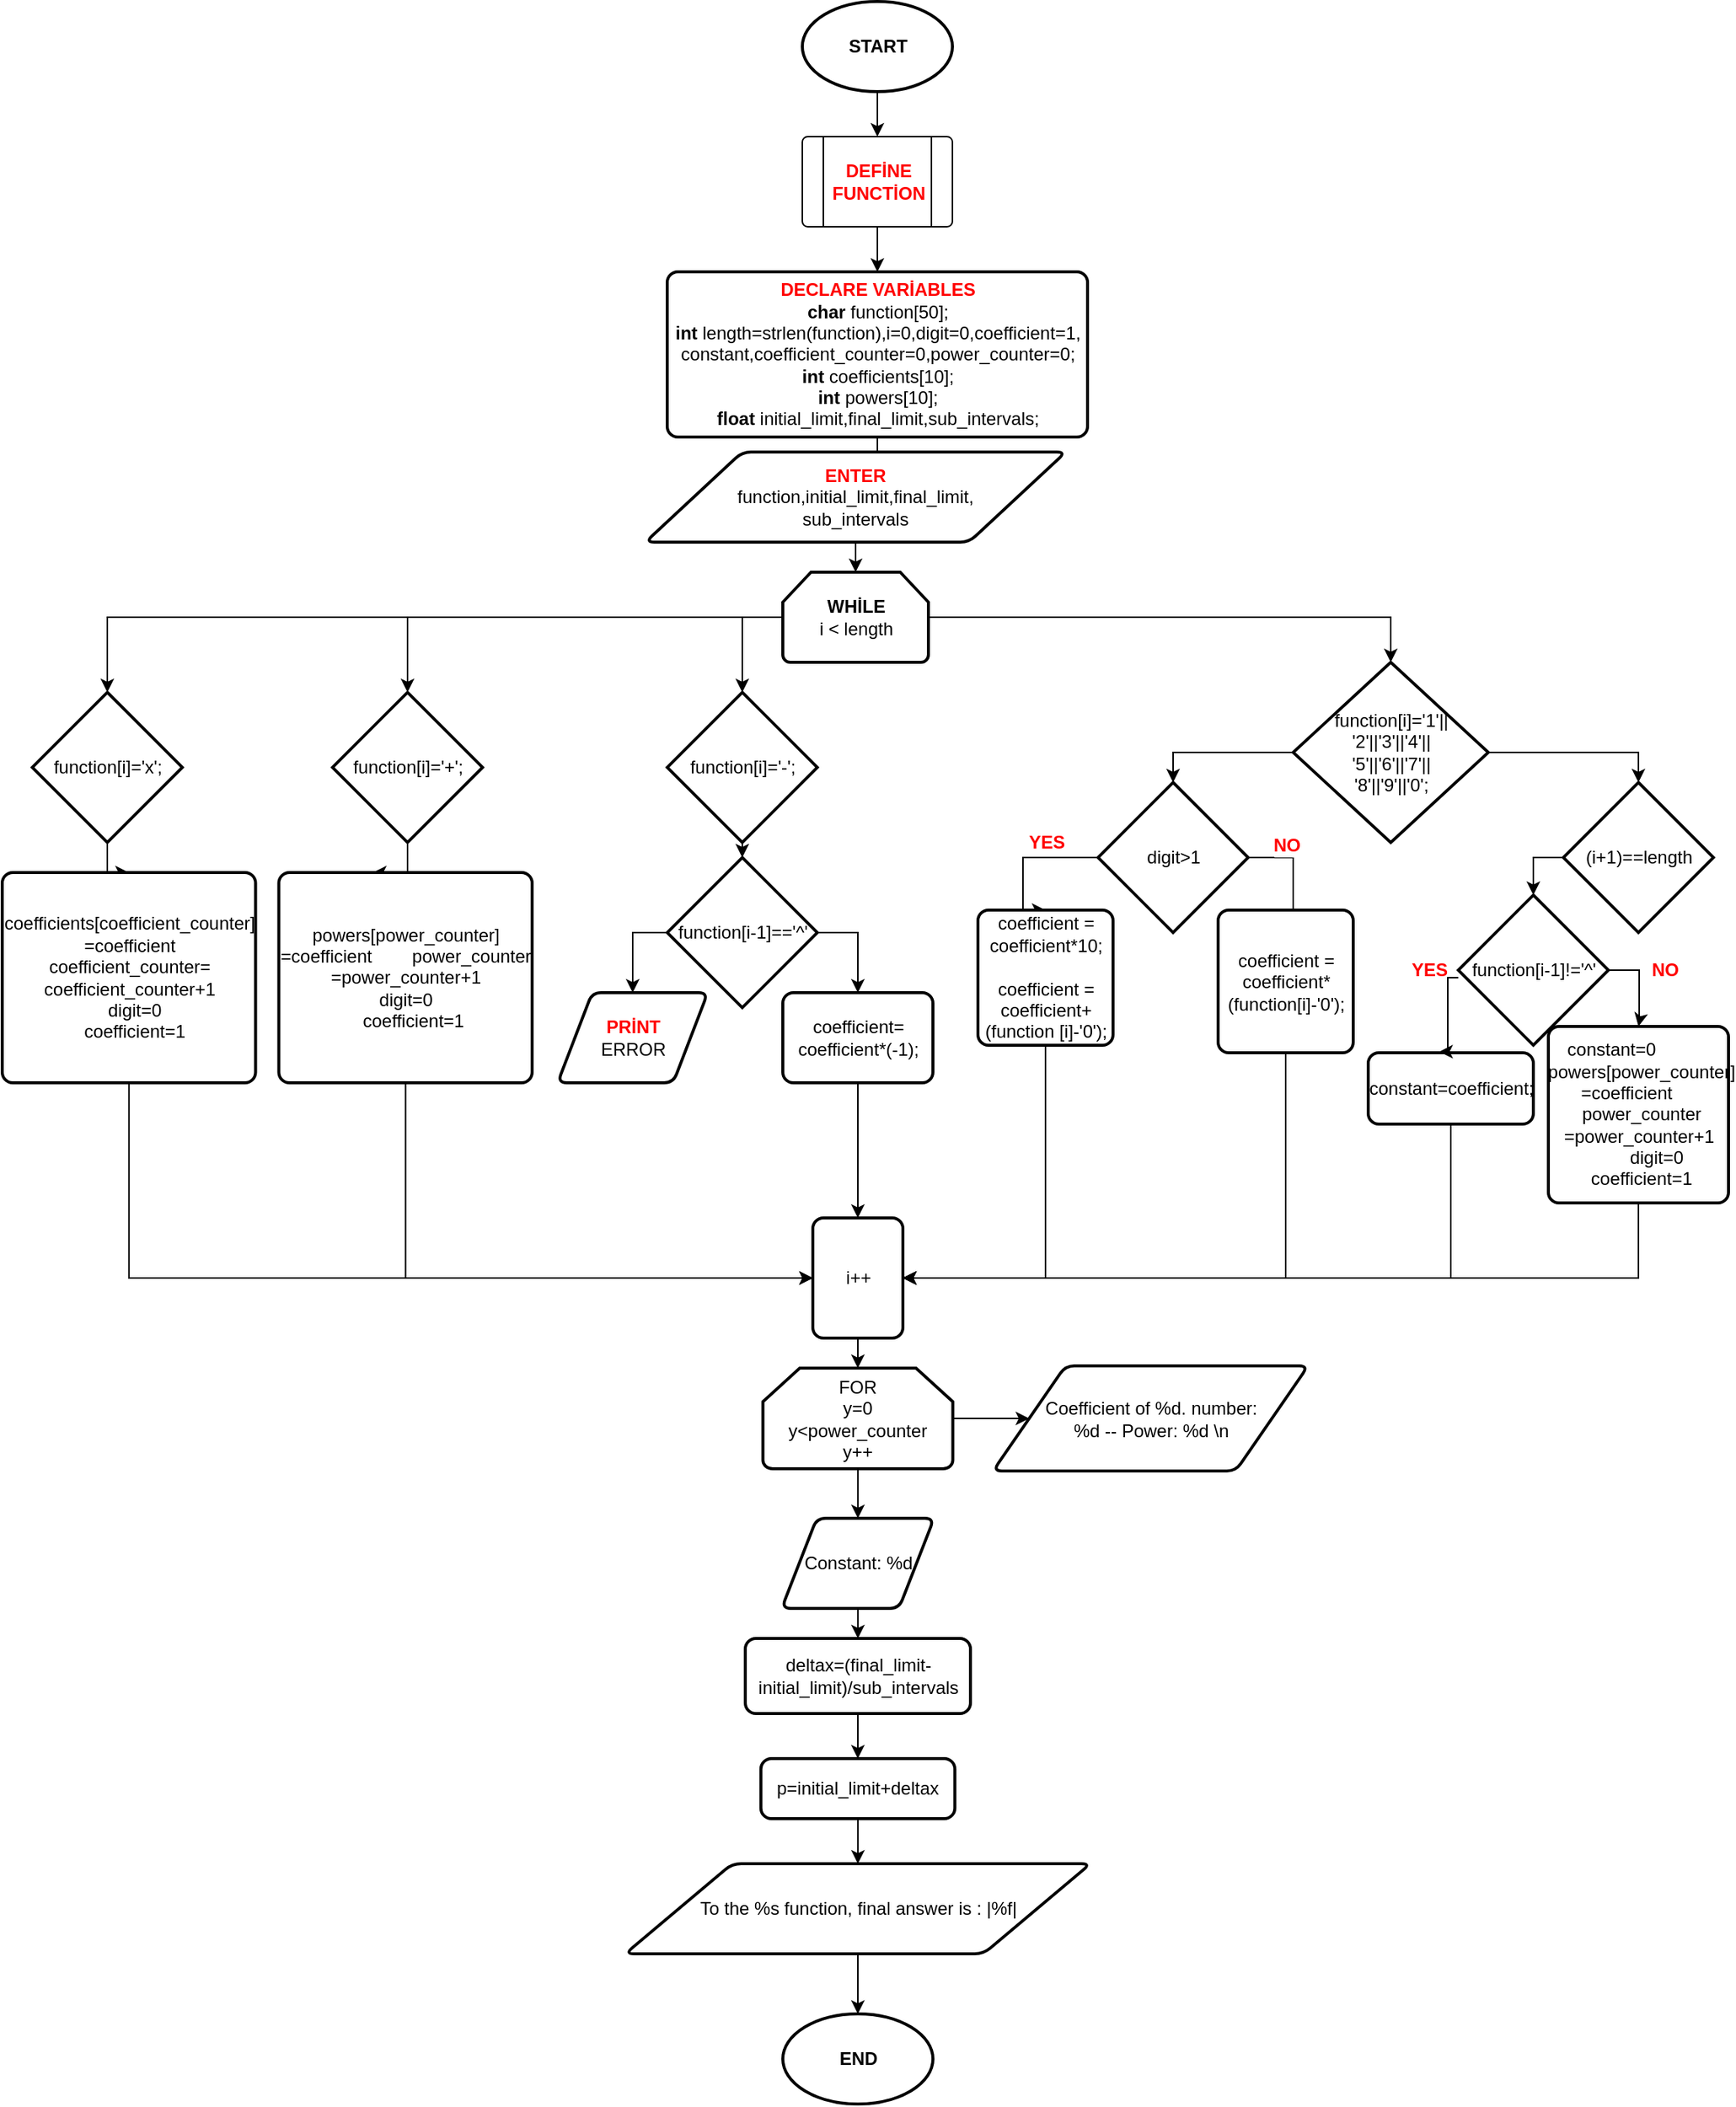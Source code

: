 <mxfile version="12.4.2" type="google" pages="1"><diagram id="L49gfI5dKnxnDVEnhMxV" name="Sayfa -1"><mxGraphModel dx="2595" dy="1370" grid="1" gridSize="10" guides="1" tooltips="1" connect="1" arrows="1" fold="1" page="1" pageScale="1" pageWidth="1169" pageHeight="827" math="0" shadow="0"><root><mxCell id="0"/><mxCell id="1" parent="0"/><mxCell id="feqKw786ALiGaNm_JcCw-10" value="" style="edgeStyle=orthogonalEdgeStyle;rounded=0;orthogonalLoop=1;jettySize=auto;html=1;entryX=0.5;entryY=0;entryDx=0;entryDy=0;" parent="1" source="feqKw786ALiGaNm_JcCw-1" target="K8TgQ_oXJftDr7LRpA85-45" edge="1"><mxGeometry relative="1" as="geometry"><mxPoint x="710" y="90" as="targetPoint"/><Array as="points"><mxPoint x="590" y="110"/></Array></mxGeometry></mxCell><mxCell id="feqKw786ALiGaNm_JcCw-1" value="&lt;b&gt;START&lt;/b&gt;" style="strokeWidth=2;html=1;shape=mxgraph.flowchart.start_1;whiteSpace=wrap;" parent="1" vertex="1"><mxGeometry x="540.5" y="20" width="100" height="60" as="geometry"/></mxCell><mxCell id="feqKw786ALiGaNm_JcCw-12" value="" style="edgeStyle=orthogonalEdgeStyle;rounded=0;orthogonalLoop=1;jettySize=auto;html=1;entryX=0.5;entryY=0;entryDx=0;entryDy=0;" parent="1" source="feqKw786ALiGaNm_JcCw-2" target="feqKw786ALiGaNm_JcCw-3" edge="1"><mxGeometry relative="1" as="geometry"><mxPoint x="357.5" y="250" as="targetPoint"/></mxGeometry></mxCell><mxCell id="feqKw786ALiGaNm_JcCw-2" value="&lt;b&gt;&lt;font color=&quot;#ff0000&quot;&gt;DECLARE VARİABLES&lt;/font&gt;&lt;br&gt;char &lt;/b&gt;function[50];&lt;br&gt;&lt;b&gt;int &lt;/b&gt;length=strlen(function),i=0,digit=0,coefficient=1,&lt;br&gt;constant,coefficient_counter=0,power_counter=0;&lt;br&gt;&lt;b&gt;int &lt;/b&gt;coefficients[10];&lt;br&gt;&lt;b&gt;int &lt;/b&gt;powers[10];&lt;br&gt;&lt;b&gt;float &lt;/b&gt;initial_limit,final_limit,sub_intervals;" style="rounded=1;whiteSpace=wrap;html=1;absoluteArcSize=1;arcSize=14;strokeWidth=2;" parent="1" vertex="1"><mxGeometry x="450.5" y="200" width="280" height="110" as="geometry"/></mxCell><mxCell id="feqKw786ALiGaNm_JcCw-14" value="" style="edgeStyle=orthogonalEdgeStyle;rounded=0;orthogonalLoop=1;jettySize=auto;html=1;" parent="1" source="feqKw786ALiGaNm_JcCw-3" target="feqKw786ALiGaNm_JcCw-5" edge="1"><mxGeometry relative="1" as="geometry"/></mxCell><mxCell id="feqKw786ALiGaNm_JcCw-3" value="&lt;font color=&quot;#ff0000&quot;&gt;&lt;b&gt;ENTER&lt;/b&gt;&lt;/font&gt;&lt;br&gt;function,initial_limit,final_limit,&lt;br&gt;sub_intervals" style="shape=parallelogram;html=1;strokeWidth=2;perimeter=parallelogramPerimeter;whiteSpace=wrap;rounded=1;arcSize=12;size=0.23;" parent="1" vertex="1"><mxGeometry x="436" y="320" width="280" height="60" as="geometry"/></mxCell><mxCell id="feqKw786ALiGaNm_JcCw-37" style="edgeStyle=orthogonalEdgeStyle;rounded=0;orthogonalLoop=1;jettySize=auto;html=1;entryX=0.5;entryY=0;entryDx=0;entryDy=0;entryPerimeter=0;" parent="1" source="feqKw786ALiGaNm_JcCw-5" target="feqKw786ALiGaNm_JcCw-16" edge="1"><mxGeometry relative="1" as="geometry"/></mxCell><mxCell id="feqKw786ALiGaNm_JcCw-38" style="edgeStyle=orthogonalEdgeStyle;rounded=0;orthogonalLoop=1;jettySize=auto;html=1;entryX=0.5;entryY=0;entryDx=0;entryDy=0;entryPerimeter=0;" parent="1" source="feqKw786ALiGaNm_JcCw-5" target="feqKw786ALiGaNm_JcCw-15" edge="1"><mxGeometry relative="1" as="geometry"/></mxCell><mxCell id="feqKw786ALiGaNm_JcCw-39" style="edgeStyle=orthogonalEdgeStyle;rounded=0;orthogonalLoop=1;jettySize=auto;html=1;entryX=0;entryY=0.5;entryDx=0;entryDy=0;entryPerimeter=0;" parent="1" source="feqKw786ALiGaNm_JcCw-5" target="feqKw786ALiGaNm_JcCw-17" edge="1"><mxGeometry relative="1" as="geometry"><mxPoint x="337.5" y="480" as="targetPoint"/></mxGeometry></mxCell><mxCell id="feqKw786ALiGaNm_JcCw-41" style="edgeStyle=orthogonalEdgeStyle;rounded=0;orthogonalLoop=1;jettySize=auto;html=1;entryX=0.5;entryY=0;entryDx=0;entryDy=0;entryPerimeter=0;" parent="1" source="feqKw786ALiGaNm_JcCw-5" target="feqKw786ALiGaNm_JcCw-18" edge="1"><mxGeometry relative="1" as="geometry"><mxPoint x="497.5" y="470" as="targetPoint"/><Array as="points"><mxPoint x="500.5" y="430"/></Array></mxGeometry></mxCell><mxCell id="feqKw786ALiGaNm_JcCw-5" value="&lt;b&gt;WHİLE&lt;/b&gt;&lt;br&gt;i &amp;lt; length" style="strokeWidth=2;html=1;shape=mxgraph.flowchart.loop_limit;whiteSpace=wrap;" parent="1" vertex="1"><mxGeometry x="527.5" y="400" width="97" height="60" as="geometry"/></mxCell><mxCell id="feqKw786ALiGaNm_JcCw-44" style="edgeStyle=orthogonalEdgeStyle;rounded=0;orthogonalLoop=1;jettySize=auto;html=1;entryX=0.5;entryY=0;entryDx=0;entryDy=0;" parent="1" source="feqKw786ALiGaNm_JcCw-15" target="feqKw786ALiGaNm_JcCw-42" edge="1"><mxGeometry relative="1" as="geometry"/></mxCell><mxCell id="feqKw786ALiGaNm_JcCw-15" value="&lt;span style=&quot;white-space: normal&quot;&gt;function[i]='x';&lt;/span&gt;" style="strokeWidth=2;html=1;shape=mxgraph.flowchart.decision;whiteSpace=wrap;" parent="1" vertex="1"><mxGeometry x="27.5" y="480" width="100" height="100" as="geometry"/></mxCell><mxCell id="feqKw786ALiGaNm_JcCw-76" style="edgeStyle=orthogonalEdgeStyle;rounded=0;orthogonalLoop=1;jettySize=auto;html=1;entryX=0.5;entryY=0;entryDx=0;entryDy=0;entryPerimeter=0;" parent="1" source="feqKw786ALiGaNm_JcCw-16" target="feqKw786ALiGaNm_JcCw-75" edge="1"><mxGeometry relative="1" as="geometry"/></mxCell><mxCell id="feqKw786ALiGaNm_JcCw-77" style="edgeStyle=orthogonalEdgeStyle;rounded=0;orthogonalLoop=1;jettySize=auto;html=1;entryX=0.5;entryY=0;entryDx=0;entryDy=0;entryPerimeter=0;" parent="1" source="feqKw786ALiGaNm_JcCw-16" target="feqKw786ALiGaNm_JcCw-74" edge="1"><mxGeometry relative="1" as="geometry"/></mxCell><mxCell id="feqKw786ALiGaNm_JcCw-16" value="&lt;span style=&quot;white-space: normal&quot;&gt;function[i]='1'||&lt;br&gt;'2'||'3'||'4'||&lt;br&gt;'5'||'6'||'7'||&lt;br&gt;'8'||'9'||'0';&lt;/span&gt;" style="strokeWidth=2;html=1;shape=mxgraph.flowchart.decision;whiteSpace=wrap;" parent="1" vertex="1"><mxGeometry x="867.5" y="460" width="130" height="120" as="geometry"/></mxCell><mxCell id="feqKw786ALiGaNm_JcCw-47" style="edgeStyle=orthogonalEdgeStyle;rounded=0;orthogonalLoop=1;jettySize=auto;html=1;entryX=0.371;entryY=-0.004;entryDx=0;entryDy=0;entryPerimeter=0;" parent="1" source="feqKw786ALiGaNm_JcCw-17" target="feqKw786ALiGaNm_JcCw-45" edge="1"><mxGeometry relative="1" as="geometry"/></mxCell><mxCell id="feqKw786ALiGaNm_JcCw-17" value="function[i]='+';" style="strokeWidth=2;html=1;shape=mxgraph.flowchart.decision;whiteSpace=wrap;direction=south;" parent="1" vertex="1"><mxGeometry x="227.5" y="480" width="100" height="100" as="geometry"/></mxCell><mxCell id="feqKw786ALiGaNm_JcCw-63" style="edgeStyle=orthogonalEdgeStyle;rounded=0;orthogonalLoop=1;jettySize=auto;html=1;" parent="1" source="feqKw786ALiGaNm_JcCw-18" target="feqKw786ALiGaNm_JcCw-49" edge="1"><mxGeometry relative="1" as="geometry"/></mxCell><mxCell id="feqKw786ALiGaNm_JcCw-18" value="&lt;span style=&quot;white-space: normal&quot;&gt;function[i]='-';&lt;/span&gt;" style="strokeWidth=2;html=1;shape=mxgraph.flowchart.decision;whiteSpace=wrap;" parent="1" vertex="1"><mxGeometry x="450.5" y="480" width="100" height="100" as="geometry"/></mxCell><mxCell id="K8TgQ_oXJftDr7LRpA85-16" style="edgeStyle=orthogonalEdgeStyle;rounded=0;orthogonalLoop=1;jettySize=auto;html=1;entryX=0;entryY=0.5;entryDx=0;entryDy=0;" edge="1" parent="1" source="feqKw786ALiGaNm_JcCw-42" target="K8TgQ_oXJftDr7LRpA85-15"><mxGeometry relative="1" as="geometry"><mxPoint x="177.5" y="870" as="targetPoint"/><Array as="points"><mxPoint x="91.5" y="870"/></Array></mxGeometry></mxCell><mxCell id="feqKw786ALiGaNm_JcCw-42" value="&lt;div&gt;coefficients[coefficient_counter]&lt;/div&gt;&lt;div&gt;=coefficient&lt;/div&gt;&lt;div&gt;&lt;span&gt;coefficient_counter=&lt;/span&gt;&lt;/div&gt;&lt;div&gt;coefficient_counter+1&lt;/div&gt;&lt;div&gt;&amp;nbsp; digit=0&lt;/div&gt;&lt;div&gt;&amp;nbsp; coefficient=1&lt;/div&gt;" style="rounded=1;whiteSpace=wrap;html=1;absoluteArcSize=1;arcSize=14;strokeWidth=2;align=center;" parent="1" vertex="1"><mxGeometry x="7.5" y="600" width="168.75" height="140" as="geometry"/></mxCell><mxCell id="K8TgQ_oXJftDr7LRpA85-17" style="edgeStyle=orthogonalEdgeStyle;rounded=0;orthogonalLoop=1;jettySize=auto;html=1;entryX=0;entryY=0.5;entryDx=0;entryDy=0;" edge="1" parent="1" source="feqKw786ALiGaNm_JcCw-45" target="K8TgQ_oXJftDr7LRpA85-15"><mxGeometry relative="1" as="geometry"><mxPoint x="537.5" y="870" as="targetPoint"/><Array as="points"><mxPoint x="276.5" y="870"/></Array></mxGeometry></mxCell><mxCell id="feqKw786ALiGaNm_JcCw-45" value="&lt;div&gt;powers[power_counter]&lt;/div&gt;&lt;div&gt;=coefficient&lt;span&gt;&amp;nbsp; &amp;nbsp; &amp;nbsp; &amp;nbsp; power_counter&lt;/span&gt;&lt;/div&gt;&lt;div&gt;&lt;span&gt;=power_counter+1&lt;/span&gt;&lt;/div&gt;&lt;div&gt;&lt;span&gt;digit=0&lt;/span&gt;&lt;/div&gt;&lt;div&gt;&amp;nbsp; &amp;nbsp;coefficient=1&lt;/div&gt;" style="rounded=1;whiteSpace=wrap;html=1;absoluteArcSize=1;arcSize=14;strokeWidth=2;align=center;" parent="1" vertex="1"><mxGeometry x="191.75" y="600" width="168.75" height="140" as="geometry"/></mxCell><mxCell id="feqKw786ALiGaNm_JcCw-72" style="edgeStyle=orthogonalEdgeStyle;rounded=0;orthogonalLoop=1;jettySize=auto;html=1;exitX=0;exitY=0.5;exitDx=0;exitDy=0;exitPerimeter=0;entryX=0.5;entryY=0;entryDx=0;entryDy=0;" parent="1" source="feqKw786ALiGaNm_JcCw-49" target="feqKw786ALiGaNm_JcCw-67" edge="1"><mxGeometry relative="1" as="geometry"/></mxCell><mxCell id="feqKw786ALiGaNm_JcCw-73" style="edgeStyle=orthogonalEdgeStyle;rounded=0;orthogonalLoop=1;jettySize=auto;html=1;exitX=1;exitY=0.5;exitDx=0;exitDy=0;exitPerimeter=0;entryX=0.5;entryY=0;entryDx=0;entryDy=0;" parent="1" source="feqKw786ALiGaNm_JcCw-49" target="feqKw786ALiGaNm_JcCw-65" edge="1"><mxGeometry relative="1" as="geometry"/></mxCell><mxCell id="feqKw786ALiGaNm_JcCw-49" value="function[i-1]=='^'" style="strokeWidth=2;html=1;shape=mxgraph.flowchart.decision;whiteSpace=wrap;" parent="1" vertex="1"><mxGeometry x="450.5" y="590" width="100" height="100" as="geometry"/></mxCell><mxCell id="K8TgQ_oXJftDr7LRpA85-19" style="edgeStyle=orthogonalEdgeStyle;rounded=0;orthogonalLoop=1;jettySize=auto;html=1;entryX=0.5;entryY=0;entryDx=0;entryDy=0;" edge="1" parent="1" source="feqKw786ALiGaNm_JcCw-65" target="K8TgQ_oXJftDr7LRpA85-15"><mxGeometry relative="1" as="geometry"><mxPoint x="577.5" y="810" as="targetPoint"/></mxGeometry></mxCell><mxCell id="feqKw786ALiGaNm_JcCw-65" value="coefficient=&lt;br&gt;coefficient*(-1);" style="rounded=1;whiteSpace=wrap;html=1;absoluteArcSize=1;arcSize=14;strokeWidth=2;" parent="1" vertex="1"><mxGeometry x="527.5" y="680" width="100" height="60" as="geometry"/></mxCell><mxCell id="feqKw786ALiGaNm_JcCw-67" value="&lt;b&gt;&lt;font color=&quot;#ff0000&quot;&gt;PRİNT&lt;/font&gt;&lt;/b&gt;&lt;br&gt;ERROR" style="shape=parallelogram;html=1;strokeWidth=2;perimeter=parallelogramPerimeter;whiteSpace=wrap;rounded=1;arcSize=12;size=0.23;" parent="1" vertex="1"><mxGeometry x="377.5" y="680" width="100" height="60" as="geometry"/></mxCell><mxCell id="K8TgQ_oXJftDr7LRpA85-54" value="" style="edgeStyle=orthogonalEdgeStyle;rounded=0;orthogonalLoop=1;jettySize=auto;html=1;entryX=0.5;entryY=0;entryDx=0;entryDy=0;entryPerimeter=0;exitX=0;exitY=0.5;exitDx=0;exitDy=0;exitPerimeter=0;" edge="1" parent="1" source="feqKw786ALiGaNm_JcCw-74" target="K8TgQ_oXJftDr7LRpA85-5"><mxGeometry relative="1" as="geometry"><mxPoint x="967.5" y="590" as="targetPoint"/><Array as="points"><mxPoint x="1028" y="590"/></Array></mxGeometry></mxCell><mxCell id="feqKw786ALiGaNm_JcCw-74" value="(i+1)==length" style="strokeWidth=2;html=1;shape=mxgraph.flowchart.decision;whiteSpace=wrap;" parent="1" vertex="1"><mxGeometry x="1047.5" y="540" width="100" height="100" as="geometry"/></mxCell><mxCell id="feqKw786ALiGaNm_JcCw-85" style="edgeStyle=orthogonalEdgeStyle;rounded=0;orthogonalLoop=1;jettySize=auto;html=1;entryX=0.478;entryY=0.1;entryDx=0;entryDy=0;entryPerimeter=0;" parent="1" source="feqKw786ALiGaNm_JcCw-75" target="feqKw786ALiGaNm_JcCw-79" edge="1"><mxGeometry relative="1" as="geometry"><mxPoint x="867.5" y="640" as="targetPoint"/><Array as="points"><mxPoint x="867.5" y="590"/></Array></mxGeometry></mxCell><mxCell id="K8TgQ_oXJftDr7LRpA85-1" style="edgeStyle=orthogonalEdgeStyle;rounded=0;orthogonalLoop=1;jettySize=auto;html=1;entryX=0.5;entryY=0;entryDx=0;entryDy=0;" edge="1" parent="1" source="feqKw786ALiGaNm_JcCw-75" target="feqKw786ALiGaNm_JcCw-78"><mxGeometry relative="1" as="geometry"><mxPoint x="687.5" y="590" as="targetPoint"/><Array as="points"><mxPoint x="687.5" y="590"/><mxPoint x="687.5" y="625"/></Array></mxGeometry></mxCell><mxCell id="K8TgQ_oXJftDr7LRpA85-3" value="&lt;b&gt;&lt;font color=&quot;#ff0000&quot;&gt;YES&lt;/font&gt;&lt;/b&gt;" style="text;html=1;align=center;verticalAlign=middle;resizable=0;points=[];;labelBackgroundColor=#ffffff;" vertex="1" connectable="0" parent="K8TgQ_oXJftDr7LRpA85-1"><mxGeometry x="-0.256" relative="1" as="geometry"><mxPoint x="2" y="-10" as="offset"/></mxGeometry></mxCell><mxCell id="feqKw786ALiGaNm_JcCw-75" value="digit&amp;gt;1" style="strokeWidth=2;html=1;shape=mxgraph.flowchart.decision;whiteSpace=wrap;" parent="1" vertex="1"><mxGeometry x="737.5" y="540" width="100" height="100" as="geometry"/></mxCell><mxCell id="K8TgQ_oXJftDr7LRpA85-23" style="edgeStyle=orthogonalEdgeStyle;rounded=0;orthogonalLoop=1;jettySize=auto;html=1;entryX=1;entryY=0.5;entryDx=0;entryDy=0;" edge="1" parent="1" source="feqKw786ALiGaNm_JcCw-78" target="K8TgQ_oXJftDr7LRpA85-15"><mxGeometry relative="1" as="geometry"><mxPoint x="702.5" y="870" as="targetPoint"/><Array as="points"><mxPoint x="702.5" y="870"/></Array></mxGeometry></mxCell><mxCell id="feqKw786ALiGaNm_JcCw-78" value="&lt;div&gt;coefficient = coefficient*10;&lt;/div&gt;&lt;div&gt;&amp;nbsp; &amp;nbsp; &amp;nbsp; &amp;nbsp; &amp;nbsp; &amp;nbsp; &amp;nbsp; &amp;nbsp; coefficient = coefficient+(function [i]-'0');&lt;/div&gt;" style="rounded=1;whiteSpace=wrap;html=1;absoluteArcSize=1;arcSize=14;strokeWidth=2;" parent="1" vertex="1"><mxGeometry x="657.5" y="625" width="90" height="90" as="geometry"/></mxCell><mxCell id="K8TgQ_oXJftDr7LRpA85-22" style="edgeStyle=orthogonalEdgeStyle;rounded=0;orthogonalLoop=1;jettySize=auto;html=1;entryX=1;entryY=0.5;entryDx=0;entryDy=0;" edge="1" parent="1" source="feqKw786ALiGaNm_JcCw-79" target="K8TgQ_oXJftDr7LRpA85-15"><mxGeometry relative="1" as="geometry"><mxPoint x="862.5" y="870" as="targetPoint"/><Array as="points"><mxPoint x="862.5" y="870"/></Array></mxGeometry></mxCell><mxCell id="feqKw786ALiGaNm_JcCw-79" value="coefficient = coefficient*(function[i]-'0');" style="rounded=1;whiteSpace=wrap;html=1;absoluteArcSize=1;arcSize=14;strokeWidth=2;" parent="1" vertex="1"><mxGeometry x="817.5" y="625" width="90" height="95" as="geometry"/></mxCell><mxCell id="K8TgQ_oXJftDr7LRpA85-20" style="edgeStyle=orthogonalEdgeStyle;rounded=0;orthogonalLoop=1;jettySize=auto;html=1;entryX=1;entryY=0.5;entryDx=0;entryDy=0;" edge="1" parent="1" source="feqKw786ALiGaNm_JcCw-80" target="K8TgQ_oXJftDr7LRpA85-15"><mxGeometry relative="1" as="geometry"><mxPoint x="1047.5" y="880" as="targetPoint"/><Array as="points"><mxPoint x="1097.5" y="870"/></Array></mxGeometry></mxCell><mxCell id="feqKw786ALiGaNm_JcCw-80" value="&lt;div&gt;constant=0&lt;span&gt;&amp;nbsp; &amp;nbsp; &amp;nbsp; &amp;nbsp; &amp;nbsp; &amp;nbsp; &amp;nbsp;powers[power_counter]&lt;/span&gt;&lt;/div&gt;&lt;div&gt;=coefficient&lt;span&gt;&amp;nbsp; &amp;nbsp; &amp;nbsp; &amp;nbsp;power_counter&lt;/span&gt;&lt;/div&gt;&lt;div&gt;&lt;span&gt;=power_counter+1&lt;/span&gt;&lt;/div&gt;&lt;div&gt;&amp;nbsp; &amp;nbsp; &amp;nbsp; &amp;nbsp; &amp;nbsp; &amp;nbsp; &amp;nbsp; &amp;nbsp; digit=0&lt;span&gt;&amp;nbsp; &amp;nbsp; &amp;nbsp; &amp;nbsp; &amp;nbsp; &amp;nbsp;coefficient=1&lt;/span&gt;&lt;/div&gt;" style="rounded=1;whiteSpace=wrap;html=1;absoluteArcSize=1;arcSize=14;strokeWidth=2;align=center;" parent="1" vertex="1"><mxGeometry x="1037.5" y="702.5" width="120" height="117.5" as="geometry"/></mxCell><mxCell id="K8TgQ_oXJftDr7LRpA85-21" style="edgeStyle=orthogonalEdgeStyle;rounded=0;orthogonalLoop=1;jettySize=auto;html=1;entryX=1;entryY=0.5;entryDx=0;entryDy=0;" edge="1" parent="1" source="feqKw786ALiGaNm_JcCw-81" target="K8TgQ_oXJftDr7LRpA85-15"><mxGeometry relative="1" as="geometry"><mxPoint x="917.5" y="880" as="targetPoint"/><Array as="points"><mxPoint x="972.5" y="870"/></Array></mxGeometry></mxCell><mxCell id="feqKw786ALiGaNm_JcCw-81" value="constant=coefficient;" style="rounded=1;whiteSpace=wrap;html=1;absoluteArcSize=1;arcSize=14;strokeWidth=2;" parent="1" vertex="1"><mxGeometry x="917.5" y="720" width="110" height="47.5" as="geometry"/></mxCell><mxCell id="K8TgQ_oXJftDr7LRpA85-4" value="&lt;b&gt;&lt;font color=&quot;#ff0000&quot;&gt;NO&lt;/font&gt;&lt;/b&gt;" style="text;html=1;align=center;verticalAlign=middle;resizable=0;points=[];;labelBackgroundColor=#ffffff;" vertex="1" connectable="0" parent="1"><mxGeometry x="862.5" y="580" as="geometry"><mxPoint y="2" as="offset"/></mxGeometry></mxCell><mxCell id="K8TgQ_oXJftDr7LRpA85-7" style="edgeStyle=orthogonalEdgeStyle;rounded=0;orthogonalLoop=1;jettySize=auto;html=1;entryX=0.43;entryY=-0.014;entryDx=0;entryDy=0;entryPerimeter=0;" edge="1" parent="1" source="K8TgQ_oXJftDr7LRpA85-5" target="feqKw786ALiGaNm_JcCw-81"><mxGeometry relative="1" as="geometry"><mxPoint x="977.5" y="710" as="targetPoint"/><Array as="points"><mxPoint x="970.5" y="670"/></Array></mxGeometry></mxCell><mxCell id="K8TgQ_oXJftDr7LRpA85-12" style="edgeStyle=orthogonalEdgeStyle;rounded=0;orthogonalLoop=1;jettySize=auto;html=1;entryX=0.5;entryY=0;entryDx=0;entryDy=0;" edge="1" parent="1" source="K8TgQ_oXJftDr7LRpA85-5" target="feqKw786ALiGaNm_JcCw-80"><mxGeometry relative="1" as="geometry"><mxPoint x="1117.5" y="700" as="targetPoint"/><Array as="points"><mxPoint x="1098" y="665"/><mxPoint x="1098" y="700"/></Array></mxGeometry></mxCell><mxCell id="K8TgQ_oXJftDr7LRpA85-5" value="function[i-1]!='^'" style="strokeWidth=2;html=1;shape=mxgraph.flowchart.decision;whiteSpace=wrap;" vertex="1" parent="1"><mxGeometry x="977.5" y="615" width="100" height="100" as="geometry"/></mxCell><mxCell id="K8TgQ_oXJftDr7LRpA85-13" value="&lt;b&gt;&lt;font color=&quot;#ff0000&quot;&gt;YES&lt;/font&gt;&lt;/b&gt;" style="text;html=1;align=center;verticalAlign=middle;resizable=0;points=[];;autosize=1;" vertex="1" parent="1"><mxGeometry x="937.5" y="655" width="40" height="20" as="geometry"/></mxCell><mxCell id="K8TgQ_oXJftDr7LRpA85-14" value="&lt;b&gt;&lt;font color=&quot;#ff0000&quot;&gt;NO&lt;/font&gt;&lt;/b&gt;" style="text;html=1;align=center;verticalAlign=middle;resizable=0;points=[];;autosize=1;" vertex="1" parent="1"><mxGeometry x="1100" y="655" width="30" height="20" as="geometry"/></mxCell><mxCell id="K8TgQ_oXJftDr7LRpA85-31" style="edgeStyle=orthogonalEdgeStyle;rounded=0;orthogonalLoop=1;jettySize=auto;html=1;entryX=0.5;entryY=0;entryDx=0;entryDy=0;entryPerimeter=0;" edge="1" parent="1" source="K8TgQ_oXJftDr7LRpA85-15" target="K8TgQ_oXJftDr7LRpA85-26"><mxGeometry relative="1" as="geometry"/></mxCell><mxCell id="K8TgQ_oXJftDr7LRpA85-15" value="i++" style="rounded=1;whiteSpace=wrap;html=1;absoluteArcSize=1;arcSize=14;strokeWidth=2;" vertex="1" parent="1"><mxGeometry x="547.5" y="830" width="60" height="80" as="geometry"/></mxCell><mxCell id="K8TgQ_oXJftDr7LRpA85-28" style="edgeStyle=orthogonalEdgeStyle;rounded=0;orthogonalLoop=1;jettySize=auto;html=1;entryX=0;entryY=0.5;entryDx=0;entryDy=0;" edge="1" parent="1" source="K8TgQ_oXJftDr7LRpA85-26" target="K8TgQ_oXJftDr7LRpA85-27"><mxGeometry relative="1" as="geometry"/></mxCell><mxCell id="K8TgQ_oXJftDr7LRpA85-30" value="" style="edgeStyle=orthogonalEdgeStyle;rounded=0;orthogonalLoop=1;jettySize=auto;html=1;" edge="1" parent="1" source="K8TgQ_oXJftDr7LRpA85-26" target="K8TgQ_oXJftDr7LRpA85-29"><mxGeometry relative="1" as="geometry"/></mxCell><mxCell id="K8TgQ_oXJftDr7LRpA85-26" value="FOR&lt;br&gt;y=0&lt;br&gt;y&amp;lt;power_counter&lt;br&gt;y++" style="strokeWidth=2;html=1;shape=mxgraph.flowchart.loop_limit;whiteSpace=wrap;" vertex="1" parent="1"><mxGeometry x="514.25" y="930" width="126.5" height="67" as="geometry"/></mxCell><mxCell id="K8TgQ_oXJftDr7LRpA85-27" value="Coefficient of %d. number: &lt;br&gt;%d -- Power: %d \n" style="shape=parallelogram;html=1;strokeWidth=2;perimeter=parallelogramPerimeter;whiteSpace=wrap;rounded=1;arcSize=12;size=0.23;" vertex="1" parent="1"><mxGeometry x="667.5" y="928.5" width="210" height="70" as="geometry"/></mxCell><mxCell id="K8TgQ_oXJftDr7LRpA85-33" style="edgeStyle=orthogonalEdgeStyle;rounded=0;orthogonalLoop=1;jettySize=auto;html=1;entryX=0.5;entryY=0;entryDx=0;entryDy=0;" edge="1" parent="1" source="K8TgQ_oXJftDr7LRpA85-29" target="K8TgQ_oXJftDr7LRpA85-32"><mxGeometry relative="1" as="geometry"/></mxCell><mxCell id="K8TgQ_oXJftDr7LRpA85-29" value="Constant: %d" style="shape=parallelogram;html=1;strokeWidth=2;perimeter=parallelogramPerimeter;whiteSpace=wrap;rounded=1;arcSize=12;size=0.23;" vertex="1" parent="1"><mxGeometry x="526.75" y="1030" width="101.5" height="60" as="geometry"/></mxCell><mxCell id="K8TgQ_oXJftDr7LRpA85-35" style="edgeStyle=orthogonalEdgeStyle;rounded=0;orthogonalLoop=1;jettySize=auto;html=1;entryX=0.5;entryY=0;entryDx=0;entryDy=0;" edge="1" parent="1" source="K8TgQ_oXJftDr7LRpA85-32" target="K8TgQ_oXJftDr7LRpA85-34"><mxGeometry relative="1" as="geometry"/></mxCell><mxCell id="K8TgQ_oXJftDr7LRpA85-32" value="deltax=(final_limit-initial_limit)/sub_intervals" style="rounded=1;whiteSpace=wrap;html=1;absoluteArcSize=1;arcSize=14;strokeWidth=2;" vertex="1" parent="1"><mxGeometry x="502.51" y="1110" width="150" height="50" as="geometry"/></mxCell><mxCell id="K8TgQ_oXJftDr7LRpA85-37" style="edgeStyle=orthogonalEdgeStyle;rounded=0;orthogonalLoop=1;jettySize=auto;html=1;" edge="1" parent="1" source="K8TgQ_oXJftDr7LRpA85-34" target="K8TgQ_oXJftDr7LRpA85-38"><mxGeometry relative="1" as="geometry"><mxPoint x="576.5" y="1250" as="targetPoint"/></mxGeometry></mxCell><mxCell id="K8TgQ_oXJftDr7LRpA85-34" value="p=initial_limit+deltax" style="rounded=1;whiteSpace=wrap;html=1;absoluteArcSize=1;arcSize=14;strokeWidth=2;" vertex="1" parent="1"><mxGeometry x="512.88" y="1190" width="129.25" height="40" as="geometry"/></mxCell><mxCell id="K8TgQ_oXJftDr7LRpA85-43" style="edgeStyle=orthogonalEdgeStyle;rounded=0;orthogonalLoop=1;jettySize=auto;html=1;" edge="1" parent="1" source="K8TgQ_oXJftDr7LRpA85-38" target="K8TgQ_oXJftDr7LRpA85-42"><mxGeometry relative="1" as="geometry"/></mxCell><mxCell id="K8TgQ_oXJftDr7LRpA85-38" value="To the %s function, final answer is : |%f|" style="shape=parallelogram;html=1;strokeWidth=2;perimeter=parallelogramPerimeter;whiteSpace=wrap;rounded=1;arcSize=12;size=0.23;" vertex="1" parent="1"><mxGeometry x="422.5" y="1260" width="310" height="60" as="geometry"/></mxCell><mxCell id="K8TgQ_oXJftDr7LRpA85-42" value="&lt;b&gt;END&lt;/b&gt;" style="strokeWidth=2;html=1;shape=mxgraph.flowchart.start_1;whiteSpace=wrap;" vertex="1" parent="1"><mxGeometry x="527.51" y="1360" width="100" height="60" as="geometry"/></mxCell><mxCell id="K8TgQ_oXJftDr7LRpA85-49" style="edgeStyle=orthogonalEdgeStyle;rounded=0;orthogonalLoop=1;jettySize=auto;html=1;entryX=0.5;entryY=0;entryDx=0;entryDy=0;" edge="1" parent="1" source="K8TgQ_oXJftDr7LRpA85-45" target="feqKw786ALiGaNm_JcCw-2"><mxGeometry relative="1" as="geometry"/></mxCell><mxCell id="K8TgQ_oXJftDr7LRpA85-45" value="" style="verticalLabelPosition=bottom;verticalAlign=top;html=1;shape=process;whiteSpace=wrap;rounded=1;size=0.14;arcSize=6;" vertex="1" parent="1"><mxGeometry x="540.5" y="110" width="100" height="60" as="geometry"/></mxCell><mxCell id="K8TgQ_oXJftDr7LRpA85-46" value="&lt;span style=&quot;white-space: normal&quot;&gt;&lt;b&gt;&lt;font color=&quot;#ff0000&quot;&gt;DEFİNE FUNCTİON&lt;/font&gt;&lt;/b&gt;&lt;/span&gt;" style="text;html=1;align=center;verticalAlign=middle;resizable=0;points=[];;autosize=1;" vertex="1" parent="1"><mxGeometry x="525.5" y="130" width="130" height="20" as="geometry"/></mxCell></root></mxGraphModel></diagram></mxfile>